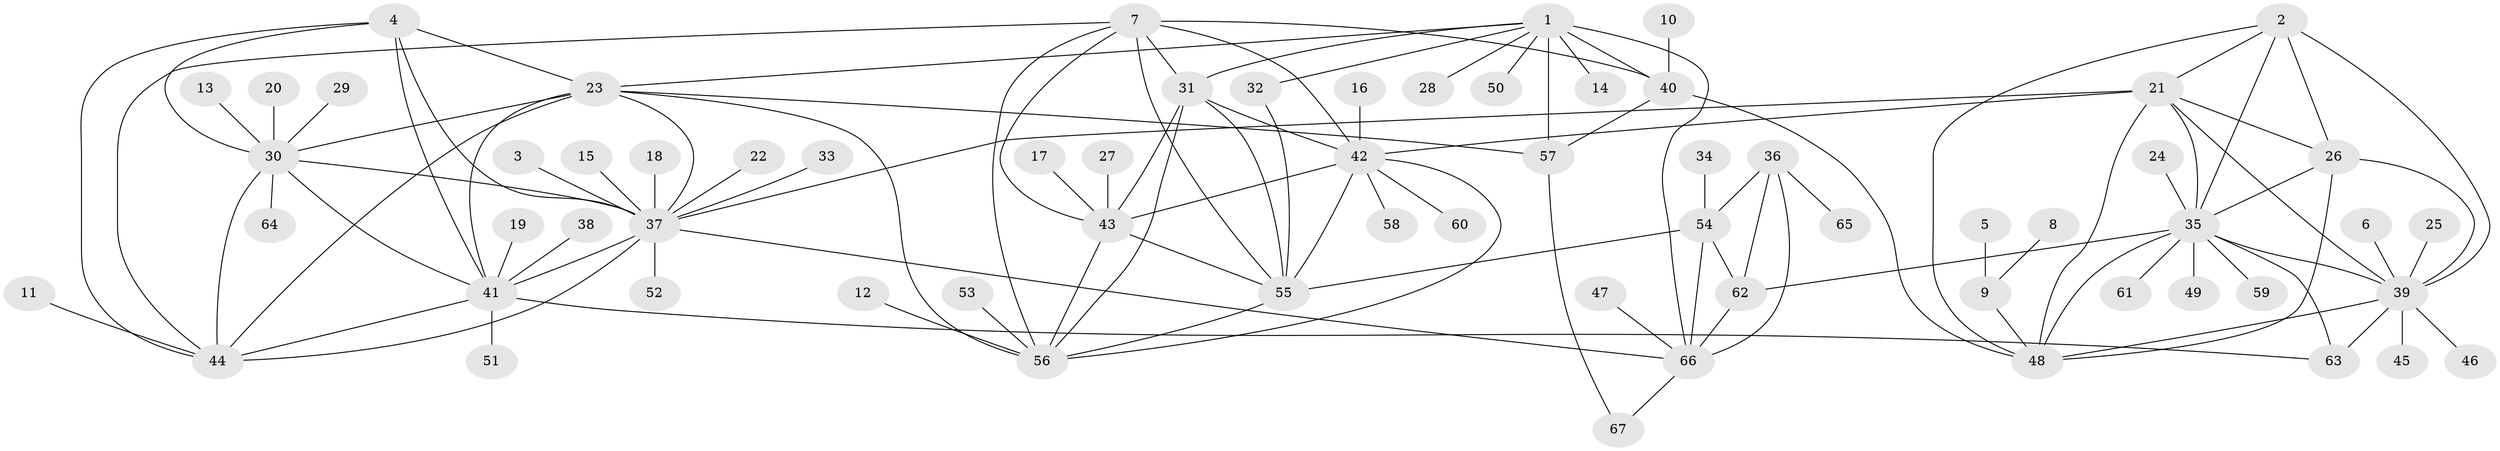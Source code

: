 // original degree distribution, {7: 0.022388059701492536, 9: 0.06716417910447761, 6: 0.014925373134328358, 10: 0.007462686567164179, 5: 0.029850746268656716, 15: 0.007462686567164179, 11: 0.04477611940298507, 8: 0.029850746268656716, 1: 0.582089552238806, 4: 0.014925373134328358, 2: 0.15671641791044777, 3: 0.022388059701492536}
// Generated by graph-tools (version 1.1) at 2025/26/03/09/25 03:26:40]
// undirected, 67 vertices, 113 edges
graph export_dot {
graph [start="1"]
  node [color=gray90,style=filled];
  1;
  2;
  3;
  4;
  5;
  6;
  7;
  8;
  9;
  10;
  11;
  12;
  13;
  14;
  15;
  16;
  17;
  18;
  19;
  20;
  21;
  22;
  23;
  24;
  25;
  26;
  27;
  28;
  29;
  30;
  31;
  32;
  33;
  34;
  35;
  36;
  37;
  38;
  39;
  40;
  41;
  42;
  43;
  44;
  45;
  46;
  47;
  48;
  49;
  50;
  51;
  52;
  53;
  54;
  55;
  56;
  57;
  58;
  59;
  60;
  61;
  62;
  63;
  64;
  65;
  66;
  67;
  1 -- 14 [weight=1.0];
  1 -- 23 [weight=1.0];
  1 -- 28 [weight=1.0];
  1 -- 31 [weight=1.0];
  1 -- 32 [weight=1.0];
  1 -- 40 [weight=4.0];
  1 -- 50 [weight=1.0];
  1 -- 57 [weight=4.0];
  1 -- 66 [weight=1.0];
  2 -- 21 [weight=1.0];
  2 -- 26 [weight=1.0];
  2 -- 35 [weight=1.0];
  2 -- 39 [weight=1.0];
  2 -- 48 [weight=1.0];
  3 -- 37 [weight=1.0];
  4 -- 23 [weight=1.0];
  4 -- 30 [weight=1.0];
  4 -- 37 [weight=1.0];
  4 -- 41 [weight=1.0];
  4 -- 44 [weight=1.0];
  5 -- 9 [weight=1.0];
  6 -- 39 [weight=1.0];
  7 -- 31 [weight=1.0];
  7 -- 40 [weight=1.0];
  7 -- 42 [weight=1.0];
  7 -- 43 [weight=1.0];
  7 -- 44 [weight=1.0];
  7 -- 55 [weight=1.0];
  7 -- 56 [weight=1.0];
  8 -- 9 [weight=1.0];
  9 -- 48 [weight=1.0];
  10 -- 40 [weight=1.0];
  11 -- 44 [weight=1.0];
  12 -- 56 [weight=1.0];
  13 -- 30 [weight=1.0];
  15 -- 37 [weight=1.0];
  16 -- 42 [weight=1.0];
  17 -- 43 [weight=1.0];
  18 -- 37 [weight=1.0];
  19 -- 41 [weight=1.0];
  20 -- 30 [weight=1.0];
  21 -- 26 [weight=1.0];
  21 -- 35 [weight=1.0];
  21 -- 37 [weight=2.0];
  21 -- 39 [weight=1.0];
  21 -- 42 [weight=1.0];
  21 -- 48 [weight=1.0];
  22 -- 37 [weight=1.0];
  23 -- 30 [weight=1.0];
  23 -- 37 [weight=1.0];
  23 -- 41 [weight=1.0];
  23 -- 44 [weight=1.0];
  23 -- 56 [weight=1.0];
  23 -- 57 [weight=1.0];
  24 -- 35 [weight=1.0];
  25 -- 39 [weight=1.0];
  26 -- 35 [weight=1.0];
  26 -- 39 [weight=1.0];
  26 -- 48 [weight=1.0];
  27 -- 43 [weight=1.0];
  29 -- 30 [weight=1.0];
  30 -- 37 [weight=1.0];
  30 -- 41 [weight=1.0];
  30 -- 44 [weight=1.0];
  30 -- 64 [weight=1.0];
  31 -- 42 [weight=1.0];
  31 -- 43 [weight=1.0];
  31 -- 55 [weight=1.0];
  31 -- 56 [weight=1.0];
  32 -- 55 [weight=1.0];
  33 -- 37 [weight=1.0];
  34 -- 54 [weight=1.0];
  35 -- 39 [weight=1.0];
  35 -- 48 [weight=1.0];
  35 -- 49 [weight=1.0];
  35 -- 59 [weight=1.0];
  35 -- 61 [weight=1.0];
  35 -- 62 [weight=1.0];
  35 -- 63 [weight=1.0];
  36 -- 54 [weight=3.0];
  36 -- 62 [weight=1.0];
  36 -- 65 [weight=1.0];
  36 -- 66 [weight=1.0];
  37 -- 41 [weight=1.0];
  37 -- 44 [weight=1.0];
  37 -- 52 [weight=1.0];
  37 -- 66 [weight=1.0];
  38 -- 41 [weight=1.0];
  39 -- 45 [weight=1.0];
  39 -- 46 [weight=1.0];
  39 -- 48 [weight=1.0];
  39 -- 63 [weight=1.0];
  40 -- 48 [weight=1.0];
  40 -- 57 [weight=1.0];
  41 -- 44 [weight=1.0];
  41 -- 51 [weight=1.0];
  41 -- 63 [weight=1.0];
  42 -- 43 [weight=1.0];
  42 -- 55 [weight=1.0];
  42 -- 56 [weight=1.0];
  42 -- 58 [weight=1.0];
  42 -- 60 [weight=1.0];
  43 -- 55 [weight=1.0];
  43 -- 56 [weight=1.0];
  47 -- 66 [weight=1.0];
  53 -- 56 [weight=1.0];
  54 -- 55 [weight=1.0];
  54 -- 62 [weight=3.0];
  54 -- 66 [weight=3.0];
  55 -- 56 [weight=1.0];
  57 -- 67 [weight=1.0];
  62 -- 66 [weight=1.0];
  66 -- 67 [weight=1.0];
}
